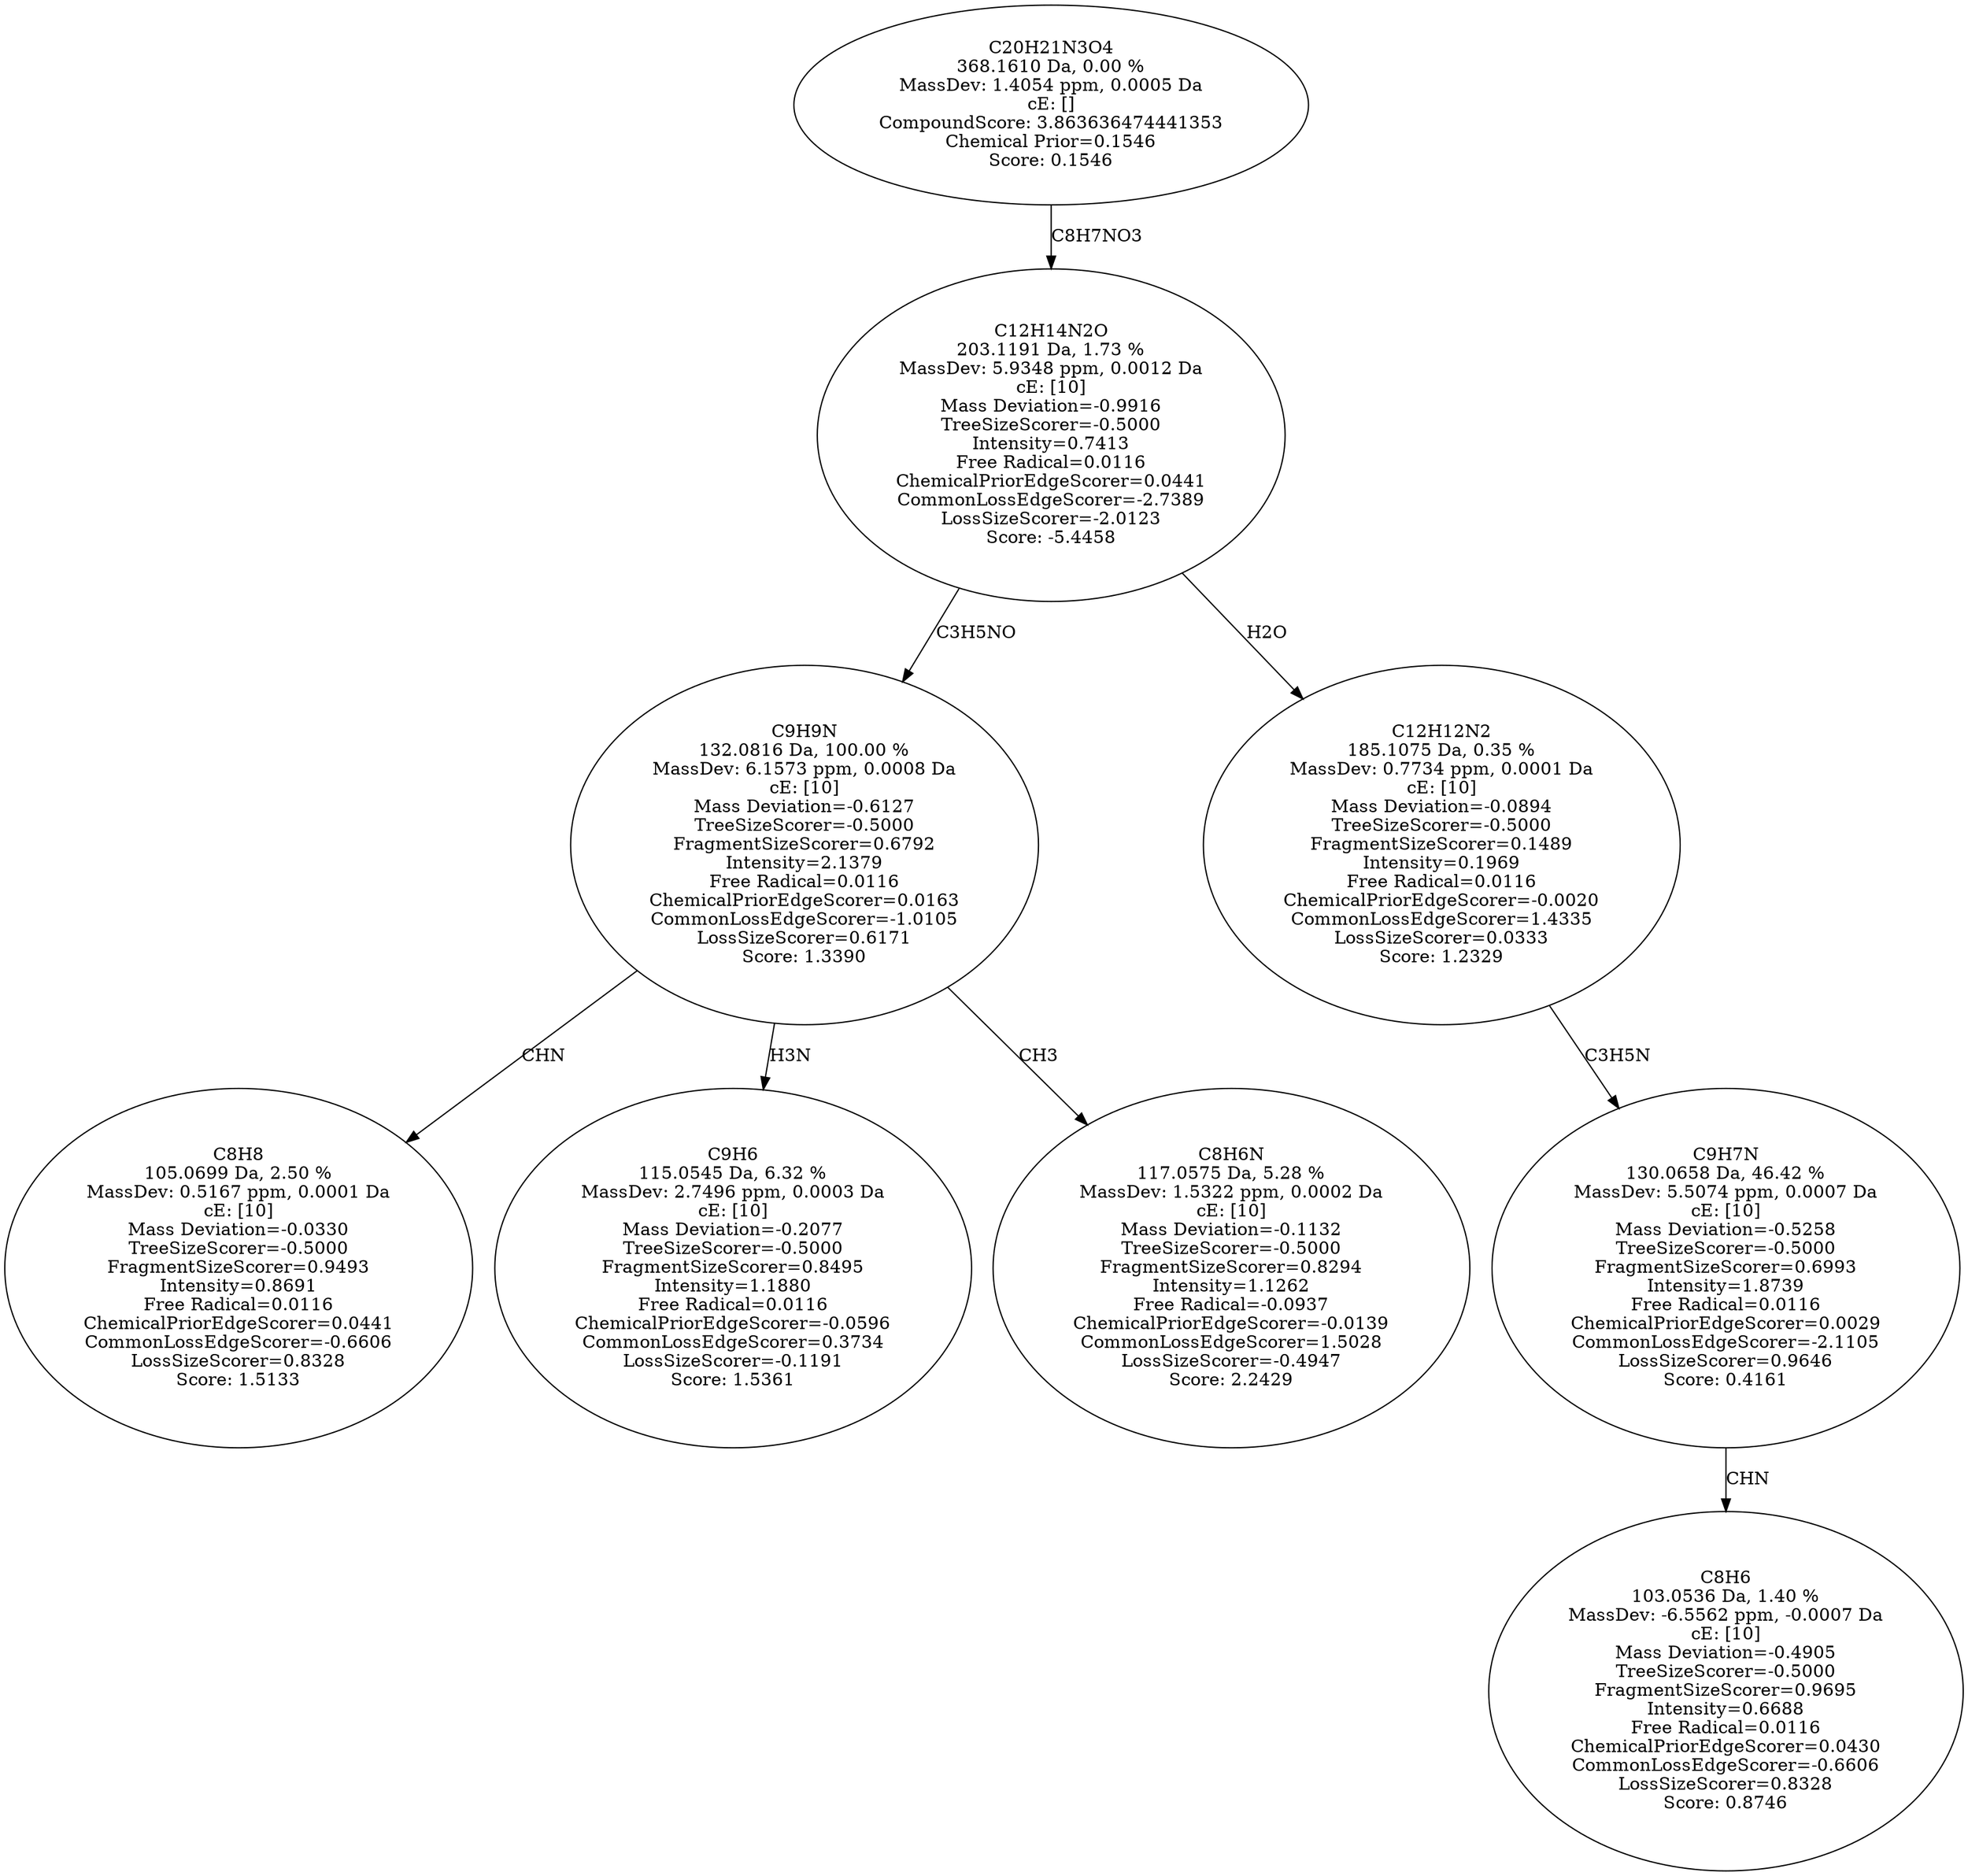 strict digraph {
v1 [label="C8H8\n105.0699 Da, 2.50 %\nMassDev: 0.5167 ppm, 0.0001 Da\ncE: [10]\nMass Deviation=-0.0330\nTreeSizeScorer=-0.5000\nFragmentSizeScorer=0.9493\nIntensity=0.8691\nFree Radical=0.0116\nChemicalPriorEdgeScorer=0.0441\nCommonLossEdgeScorer=-0.6606\nLossSizeScorer=0.8328\nScore: 1.5133"];
v2 [label="C9H6\n115.0545 Da, 6.32 %\nMassDev: 2.7496 ppm, 0.0003 Da\ncE: [10]\nMass Deviation=-0.2077\nTreeSizeScorer=-0.5000\nFragmentSizeScorer=0.8495\nIntensity=1.1880\nFree Radical=0.0116\nChemicalPriorEdgeScorer=-0.0596\nCommonLossEdgeScorer=0.3734\nLossSizeScorer=-0.1191\nScore: 1.5361"];
v3 [label="C8H6N\n117.0575 Da, 5.28 %\nMassDev: 1.5322 ppm, 0.0002 Da\ncE: [10]\nMass Deviation=-0.1132\nTreeSizeScorer=-0.5000\nFragmentSizeScorer=0.8294\nIntensity=1.1262\nFree Radical=-0.0937\nChemicalPriorEdgeScorer=-0.0139\nCommonLossEdgeScorer=1.5028\nLossSizeScorer=-0.4947\nScore: 2.2429"];
v4 [label="C9H9N\n132.0816 Da, 100.00 %\nMassDev: 6.1573 ppm, 0.0008 Da\ncE: [10]\nMass Deviation=-0.6127\nTreeSizeScorer=-0.5000\nFragmentSizeScorer=0.6792\nIntensity=2.1379\nFree Radical=0.0116\nChemicalPriorEdgeScorer=0.0163\nCommonLossEdgeScorer=-1.0105\nLossSizeScorer=0.6171\nScore: 1.3390"];
v5 [label="C8H6\n103.0536 Da, 1.40 %\nMassDev: -6.5562 ppm, -0.0007 Da\ncE: [10]\nMass Deviation=-0.4905\nTreeSizeScorer=-0.5000\nFragmentSizeScorer=0.9695\nIntensity=0.6688\nFree Radical=0.0116\nChemicalPriorEdgeScorer=0.0430\nCommonLossEdgeScorer=-0.6606\nLossSizeScorer=0.8328\nScore: 0.8746"];
v6 [label="C9H7N\n130.0658 Da, 46.42 %\nMassDev: 5.5074 ppm, 0.0007 Da\ncE: [10]\nMass Deviation=-0.5258\nTreeSizeScorer=-0.5000\nFragmentSizeScorer=0.6993\nIntensity=1.8739\nFree Radical=0.0116\nChemicalPriorEdgeScorer=0.0029\nCommonLossEdgeScorer=-2.1105\nLossSizeScorer=0.9646\nScore: 0.4161"];
v7 [label="C12H12N2\n185.1075 Da, 0.35 %\nMassDev: 0.7734 ppm, 0.0001 Da\ncE: [10]\nMass Deviation=-0.0894\nTreeSizeScorer=-0.5000\nFragmentSizeScorer=0.1489\nIntensity=0.1969\nFree Radical=0.0116\nChemicalPriorEdgeScorer=-0.0020\nCommonLossEdgeScorer=1.4335\nLossSizeScorer=0.0333\nScore: 1.2329"];
v8 [label="C12H14N2O\n203.1191 Da, 1.73 %\nMassDev: 5.9348 ppm, 0.0012 Da\ncE: [10]\nMass Deviation=-0.9916\nTreeSizeScorer=-0.5000\nIntensity=0.7413\nFree Radical=0.0116\nChemicalPriorEdgeScorer=0.0441\nCommonLossEdgeScorer=-2.7389\nLossSizeScorer=-2.0123\nScore: -5.4458"];
v9 [label="C20H21N3O4\n368.1610 Da, 0.00 %\nMassDev: 1.4054 ppm, 0.0005 Da\ncE: []\nCompoundScore: 3.863636474441353\nChemical Prior=0.1546\nScore: 0.1546"];
v4 -> v1 [label="CHN"];
v4 -> v2 [label="H3N"];
v4 -> v3 [label="CH3"];
v8 -> v4 [label="C3H5NO"];
v6 -> v5 [label="CHN"];
v7 -> v6 [label="C3H5N"];
v8 -> v7 [label="H2O"];
v9 -> v8 [label="C8H7NO3"];
}